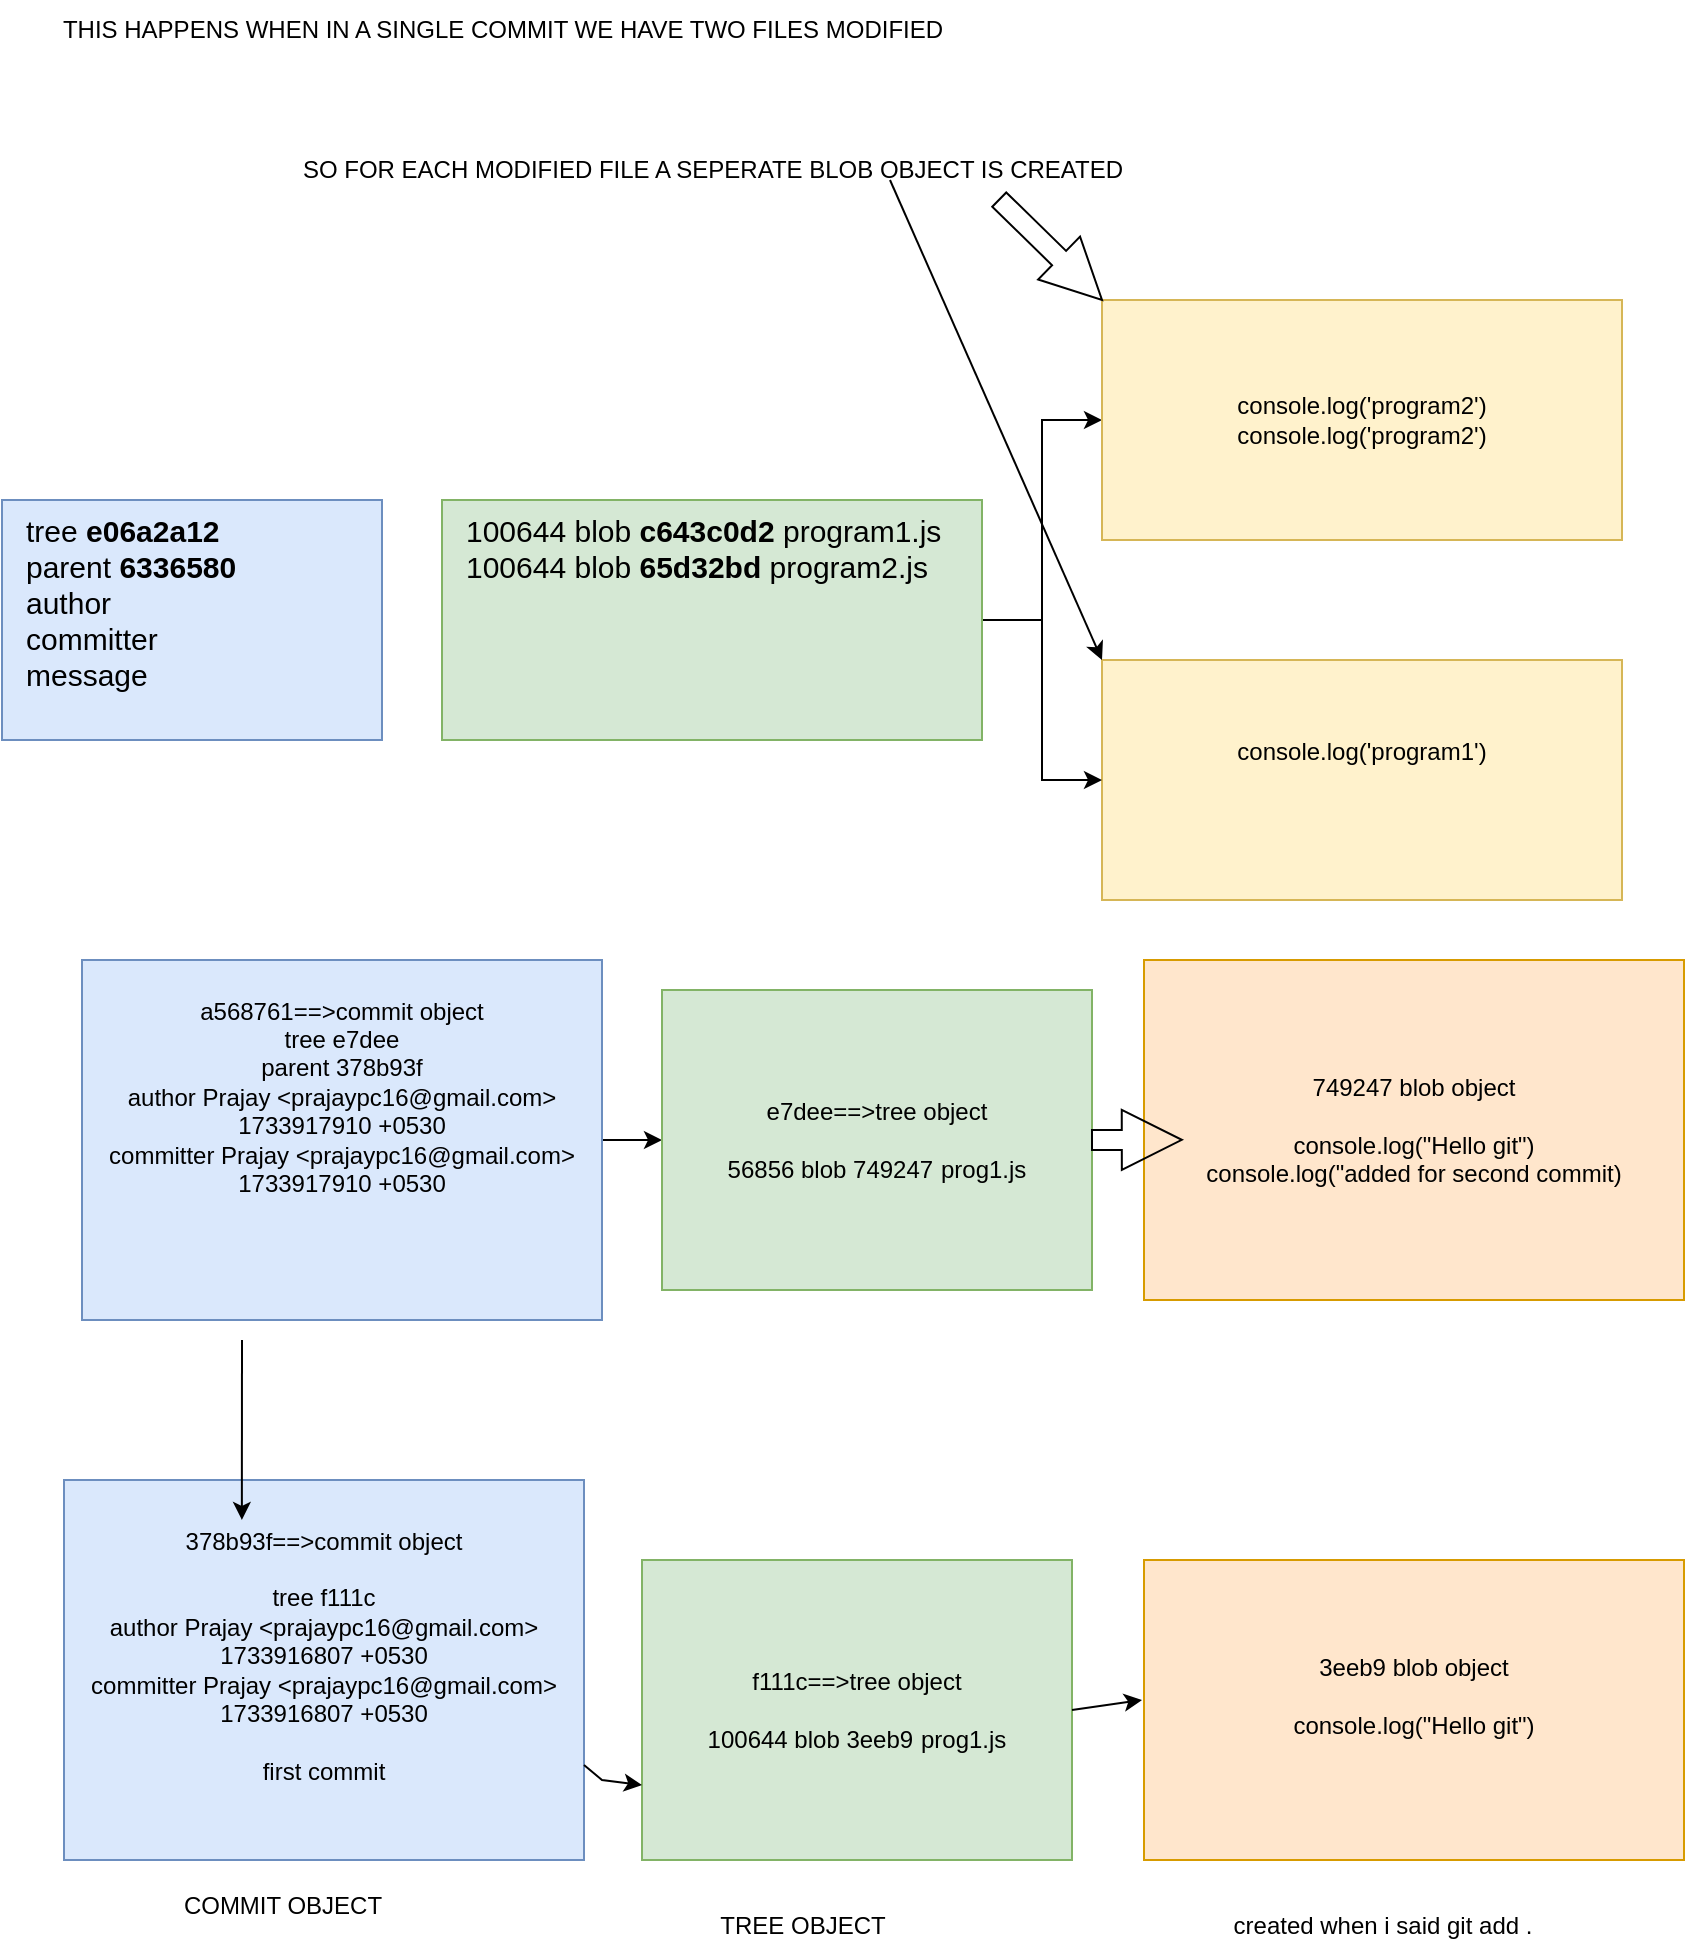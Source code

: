 <mxfile version="25.0.3">
  <diagram name="Page-1" id="MCB8jCCRs1KvoWK-dvHy">
    <mxGraphModel dx="1842" dy="1643" grid="1" gridSize="10" guides="1" tooltips="1" connect="1" arrows="1" fold="1" page="1" pageScale="1" pageWidth="850" pageHeight="1100" math="0" shadow="0">
      <root>
        <mxCell id="0" />
        <mxCell id="1" parent="0" />
        <mxCell id="llMJNqNaXuQ-_9gjWiXQ-1" value="3eeb9 blob object&lt;div&gt;&lt;br&gt;&lt;/div&gt;&lt;div&gt;&lt;div&gt;console.log(&quot;Hello git&quot;)&lt;/div&gt;&lt;div&gt;&lt;br&gt;&lt;/div&gt;&lt;/div&gt;" style="rounded=0;whiteSpace=wrap;html=1;fillColor=#ffe6cc;strokeColor=#d79b00;" vertex="1" parent="1">
          <mxGeometry x="561" y="220" width="270" height="150" as="geometry" />
        </mxCell>
        <mxCell id="llMJNqNaXuQ-_9gjWiXQ-2" value="378b93f==&amp;gt;commit object&lt;div&gt;&lt;br&gt;&lt;/div&gt;&lt;div&gt;&lt;div&gt;&lt;div&gt;tree f111c&lt;/div&gt;&lt;div&gt;author Prajay &amp;lt;prajaypc16@gmail.com&amp;gt; 1733916807 +0530&lt;/div&gt;&lt;div&gt;committer Prajay &amp;lt;prajaypc16@gmail.com&amp;gt; 1733916807 +0530&lt;/div&gt;&lt;div&gt;&lt;br&gt;&lt;/div&gt;&lt;div&gt;first commit&lt;/div&gt;&lt;/div&gt;&lt;/div&gt;&lt;div&gt;&lt;br&gt;&lt;/div&gt;" style="rounded=0;whiteSpace=wrap;html=1;fillColor=#dae8fc;strokeColor=#6c8ebf;" vertex="1" parent="1">
          <mxGeometry x="21" y="180" width="260" height="190" as="geometry" />
        </mxCell>
        <mxCell id="llMJNqNaXuQ-_9gjWiXQ-3" value="created when i said git add ." style="text;html=1;align=center;verticalAlign=middle;resizable=0;points=[];autosize=1;strokeColor=none;fillColor=none;" vertex="1" parent="1">
          <mxGeometry x="595" y="388" width="170" height="30" as="geometry" />
        </mxCell>
        <mxCell id="llMJNqNaXuQ-_9gjWiXQ-4" value="f111c==&amp;gt;tree object&lt;div&gt;&lt;br&gt;&lt;/div&gt;&lt;div&gt;&lt;div&gt;100644 blob 3eeb9&lt;span style=&quot;white-space:pre&quot;&gt;&#x9;&lt;/span&gt;prog1.js&lt;/div&gt;&lt;/div&gt;" style="rounded=0;whiteSpace=wrap;html=1;fillColor=#d5e8d4;strokeColor=#82b366;" vertex="1" parent="1">
          <mxGeometry x="310" y="220" width="215" height="150" as="geometry" />
        </mxCell>
        <mxCell id="llMJNqNaXuQ-_9gjWiXQ-9" value="" style="endArrow=classic;html=1;rounded=0;exitX=1;exitY=0.75;exitDx=0;exitDy=0;entryX=0;entryY=0.75;entryDx=0;entryDy=0;" edge="1" parent="1" source="llMJNqNaXuQ-_9gjWiXQ-2" target="llMJNqNaXuQ-_9gjWiXQ-4">
          <mxGeometry width="50" height="50" relative="1" as="geometry">
            <mxPoint x="390" y="390" as="sourcePoint" />
            <mxPoint x="440" y="370" as="targetPoint" />
            <Array as="points">
              <mxPoint x="290" y="330" />
            </Array>
          </mxGeometry>
        </mxCell>
        <mxCell id="llMJNqNaXuQ-_9gjWiXQ-10" value="" style="endArrow=classic;html=1;rounded=0;exitX=1;exitY=0.5;exitDx=0;exitDy=0;" edge="1" parent="1" source="llMJNqNaXuQ-_9gjWiXQ-4">
          <mxGeometry width="50" height="50" relative="1" as="geometry">
            <mxPoint x="510" y="340" as="sourcePoint" />
            <mxPoint x="560" y="290" as="targetPoint" />
          </mxGeometry>
        </mxCell>
        <mxCell id="llMJNqNaXuQ-_9gjWiXQ-11" value="TREE OBJECT" style="text;html=1;align=center;verticalAlign=middle;resizable=0;points=[];autosize=1;strokeColor=none;fillColor=none;" vertex="1" parent="1">
          <mxGeometry x="335" y="388" width="110" height="30" as="geometry" />
        </mxCell>
        <mxCell id="llMJNqNaXuQ-_9gjWiXQ-12" value="COMMIT OBJECT" style="text;html=1;align=center;verticalAlign=middle;resizable=0;points=[];autosize=1;strokeColor=none;fillColor=none;" vertex="1" parent="1">
          <mxGeometry x="70" y="378" width="120" height="30" as="geometry" />
        </mxCell>
        <mxCell id="llMJNqNaXuQ-_9gjWiXQ-13" value="749247 blob object&lt;div&gt;&lt;br&gt;&lt;/div&gt;&lt;div&gt;&lt;div&gt;console.log(&quot;Hello git&quot;)&lt;/div&gt;&lt;div&gt;console.log(&quot;added for second commit)&lt;/div&gt;&lt;/div&gt;" style="rounded=0;whiteSpace=wrap;html=1;fillColor=#ffe6cc;strokeColor=#d79b00;" vertex="1" parent="1">
          <mxGeometry x="561" y="-80" width="270" height="170" as="geometry" />
        </mxCell>
        <mxCell id="llMJNqNaXuQ-_9gjWiXQ-18" style="edgeStyle=none;rounded=0;orthogonalLoop=1;jettySize=auto;html=1;entryX=0;entryY=0.5;entryDx=0;entryDy=0;" edge="1" parent="1" source="llMJNqNaXuQ-_9gjWiXQ-15" target="llMJNqNaXuQ-_9gjWiXQ-17">
          <mxGeometry relative="1" as="geometry" />
        </mxCell>
        <mxCell id="llMJNqNaXuQ-_9gjWiXQ-15" value="&lt;span style=&quot;text-wrap-mode: nowrap;&quot;&gt;a568761&lt;/span&gt;==&amp;gt;commit object&lt;div&gt;&lt;div&gt;tree e7dee&lt;/div&gt;&lt;div&gt;parent 378b93f&lt;/div&gt;&lt;div&gt;author Prajay &amp;lt;prajaypc16@gmail.com&amp;gt; 1733917910 +0530&lt;/div&gt;&lt;div&gt;committer Prajay &amp;lt;prajaypc16@gmail.com&amp;gt; 1733917910 +0530&lt;/div&gt;&lt;/div&gt;&lt;div&gt;&lt;br&gt;&lt;/div&gt;&lt;div&gt;&lt;br&gt;&lt;/div&gt;&lt;div&gt;&lt;br&gt;&lt;/div&gt;" style="rounded=0;whiteSpace=wrap;html=1;fillColor=#dae8fc;strokeColor=#6c8ebf;" vertex="1" parent="1">
          <mxGeometry x="30" y="-80" width="260" height="180" as="geometry" />
        </mxCell>
        <mxCell id="llMJNqNaXuQ-_9gjWiXQ-16" value="" style="endArrow=classic;html=1;rounded=0;entryX=0.342;entryY=0.105;entryDx=0;entryDy=0;entryPerimeter=0;" edge="1" parent="1" target="llMJNqNaXuQ-_9gjWiXQ-2">
          <mxGeometry width="50" height="50" relative="1" as="geometry">
            <mxPoint x="110" y="110" as="sourcePoint" />
            <mxPoint x="170" y="50" as="targetPoint" />
          </mxGeometry>
        </mxCell>
        <mxCell id="llMJNqNaXuQ-_9gjWiXQ-17" value="e7dee==&amp;gt;tree object&lt;div&gt;&lt;br&gt;&lt;/div&gt;&lt;div&gt;&lt;div&gt;56856 blob 749247&lt;span style=&quot;white-space:pre&quot;&gt;&#x9;&lt;/span&gt;prog1.js&lt;/div&gt;&lt;/div&gt;" style="rounded=0;whiteSpace=wrap;html=1;fillColor=#d5e8d4;strokeColor=#82b366;" vertex="1" parent="1">
          <mxGeometry x="320" y="-65" width="215" height="150" as="geometry" />
        </mxCell>
        <mxCell id="llMJNqNaXuQ-_9gjWiXQ-19" style="edgeStyle=none;shape=arrow;rounded=0;orthogonalLoop=1;jettySize=auto;html=1;exitX=1;exitY=0.5;exitDx=0;exitDy=0;entryX=0.07;entryY=0.529;entryDx=0;entryDy=0;entryPerimeter=0;" edge="1" parent="1" source="llMJNqNaXuQ-_9gjWiXQ-17" target="llMJNqNaXuQ-_9gjWiXQ-13">
          <mxGeometry relative="1" as="geometry" />
        </mxCell>
        <mxCell id="llMJNqNaXuQ-_9gjWiXQ-20" value="&#xa;&lt;span class=&quot;s1&quot;&gt;console.log(&#39;program1&#39;)&lt;/span&gt;&#xa;&#xa;&#xa;" style="rounded=0;whiteSpace=wrap;html=1;fillColor=#fff2cc;strokeColor=#d6b656;" vertex="1" parent="1">
          <mxGeometry x="540" y="-230" width="260" height="120" as="geometry" />
        </mxCell>
        <mxCell id="llMJNqNaXuQ-_9gjWiXQ-21" value="tree&amp;nbsp;&lt;b&gt;e06a2a12&lt;/b&gt;&lt;br&gt;parent&amp;nbsp;&lt;b&gt;6336580&lt;/b&gt;&lt;br&gt;author&lt;br&gt;committer&lt;br&gt;message" style="rounded=0;whiteSpace=wrap;html=1;fillColor=#dae8fc;strokeColor=#6c8ebf;fontStyle=0;align=left;fontSize=15;verticalAlign=top;spacingLeft=10;" vertex="1" parent="1">
          <mxGeometry x="-10" y="-310" width="190" height="120" as="geometry" />
        </mxCell>
        <mxCell id="llMJNqNaXuQ-_9gjWiXQ-22" style="edgeStyle=orthogonalEdgeStyle;rounded=0;orthogonalLoop=1;jettySize=auto;html=1;" edge="1" parent="1" source="llMJNqNaXuQ-_9gjWiXQ-24" target="llMJNqNaXuQ-_9gjWiXQ-25">
          <mxGeometry relative="1" as="geometry" />
        </mxCell>
        <mxCell id="llMJNqNaXuQ-_9gjWiXQ-23" style="edgeStyle=orthogonalEdgeStyle;rounded=0;orthogonalLoop=1;jettySize=auto;html=1;" edge="1" parent="1" source="llMJNqNaXuQ-_9gjWiXQ-24" target="llMJNqNaXuQ-_9gjWiXQ-20">
          <mxGeometry relative="1" as="geometry" />
        </mxCell>
        <mxCell id="llMJNqNaXuQ-_9gjWiXQ-24" value="100644 blob&amp;nbsp;&lt;b&gt;c643c0d2&lt;/b&gt;&lt;span style=&quot;background-color: initial;&quot;&gt;&amp;nbsp;program1.js&lt;/span&gt;&lt;br&gt;100644 blob&amp;nbsp;&lt;b&gt;65d32bd&lt;/b&gt;&lt;span style=&quot;background-color: initial;&quot;&gt;&amp;nbsp;program2.js&lt;/span&gt;" style="rounded=0;whiteSpace=wrap;html=1;fillColor=#d5e8d4;strokeColor=#82b366;fontStyle=0;align=left;fontSize=15;verticalAlign=top;spacingLeft=10;" vertex="1" parent="1">
          <mxGeometry x="210" y="-310" width="270" height="120" as="geometry" />
        </mxCell>
        <mxCell id="llMJNqNaXuQ-_9gjWiXQ-25" value="console.log(&#39;program2&#39;)&lt;br&gt;&lt;span style=&quot;font-variant-ligatures: no-common-ligatures;&quot; class=&quot;s1&quot;&gt;console.log(&#39;program2&#39;)&lt;/span&gt;" style="rounded=0;whiteSpace=wrap;html=1;fillColor=#fff2cc;strokeColor=#d6b656;" vertex="1" parent="1">
          <mxGeometry x="540" y="-410" width="260" height="120" as="geometry" />
        </mxCell>
        <mxCell id="llMJNqNaXuQ-_9gjWiXQ-26" value="THIS HAPPENS WHEN IN A SINGLE COMMIT WE HAVE TWO FILES MODIFIED" style="text;html=1;align=center;verticalAlign=middle;resizable=0;points=[];autosize=1;strokeColor=none;fillColor=none;" vertex="1" parent="1">
          <mxGeometry x="10" y="-560" width="460" height="30" as="geometry" />
        </mxCell>
        <mxCell id="llMJNqNaXuQ-_9gjWiXQ-27" value="SO FOR EACH MODIFIED FILE A SEPERATE BLOB OBJECT IS CREATED" style="text;html=1;align=center;verticalAlign=middle;resizable=0;points=[];autosize=1;strokeColor=none;fillColor=none;" vertex="1" parent="1">
          <mxGeometry x="130" y="-490" width="430" height="30" as="geometry" />
        </mxCell>
        <mxCell id="llMJNqNaXuQ-_9gjWiXQ-28" style="edgeStyle=none;shape=arrow;rounded=0;orthogonalLoop=1;jettySize=auto;html=1;exitX=0.834;exitY=0.993;exitDx=0;exitDy=0;entryX=0;entryY=0;entryDx=0;entryDy=0;exitPerimeter=0;" edge="1" parent="1" source="llMJNqNaXuQ-_9gjWiXQ-27" target="llMJNqNaXuQ-_9gjWiXQ-25">
          <mxGeometry relative="1" as="geometry" />
        </mxCell>
        <mxCell id="llMJNqNaXuQ-_9gjWiXQ-29" style="edgeStyle=none;rounded=0;orthogonalLoop=1;jettySize=auto;html=1;entryX=0;entryY=0;entryDx=0;entryDy=0;" edge="1" parent="1" target="llMJNqNaXuQ-_9gjWiXQ-20">
          <mxGeometry relative="1" as="geometry">
            <mxPoint x="434" y="-470" as="sourcePoint" />
          </mxGeometry>
        </mxCell>
      </root>
    </mxGraphModel>
  </diagram>
</mxfile>
